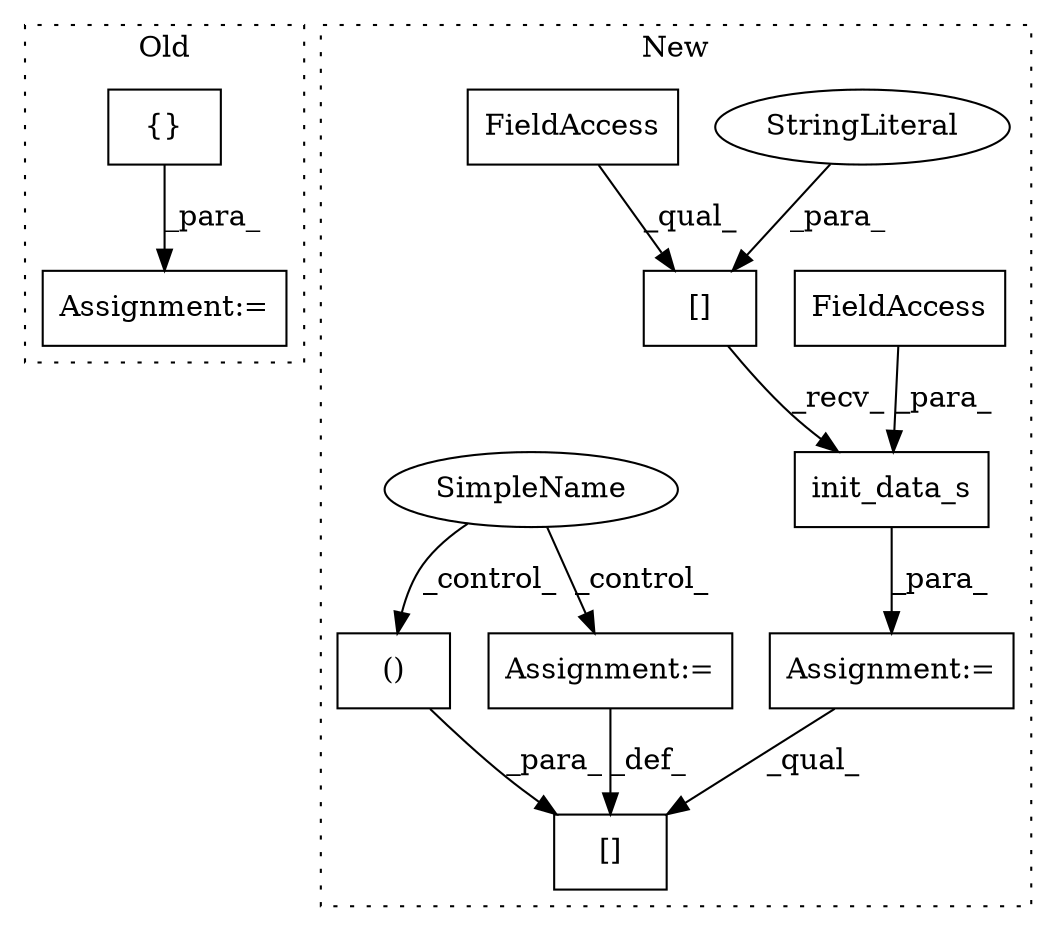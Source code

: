digraph G {
subgraph cluster0 {
1 [label="{}" a="4" s="6355" l="2" shape="box"];
8 [label="Assignment:=" a="7" s="6345" l="1" shape="box"];
label = "Old";
style="dotted";
}
subgraph cluster1 {
2 [label="init_data_s" a="32" s="7487,7505" l="12,1" shape="box"];
3 [label="[]" a="2" s="7460,7485" l="17,1" shape="box"];
4 [label="FieldAccess" a="22" s="7499" l="6" shape="box"];
5 [label="[]" a="2" s="7810,7841" l="16,2" shape="box"];
6 [label="()" a="106" s="7826" l="15" shape="box"];
7 [label="StringLiteral" a="45" s="7477" l="8" shape="ellipse"];
9 [label="Assignment:=" a="7" s="7767" l="1" shape="box"];
10 [label="Assignment:=" a="7" s="7459" l="1" shape="box"];
11 [label="FieldAccess" a="22" s="7460" l="16" shape="box"];
12 [label="SimpleName" a="42" s="7705" l="4" shape="ellipse"];
label = "New";
style="dotted";
}
1 -> 8 [label="_para_"];
2 -> 10 [label="_para_"];
3 -> 2 [label="_recv_"];
4 -> 2 [label="_para_"];
6 -> 5 [label="_para_"];
7 -> 3 [label="_para_"];
9 -> 5 [label="_def_"];
10 -> 5 [label="_qual_"];
11 -> 3 [label="_qual_"];
12 -> 9 [label="_control_"];
12 -> 6 [label="_control_"];
}